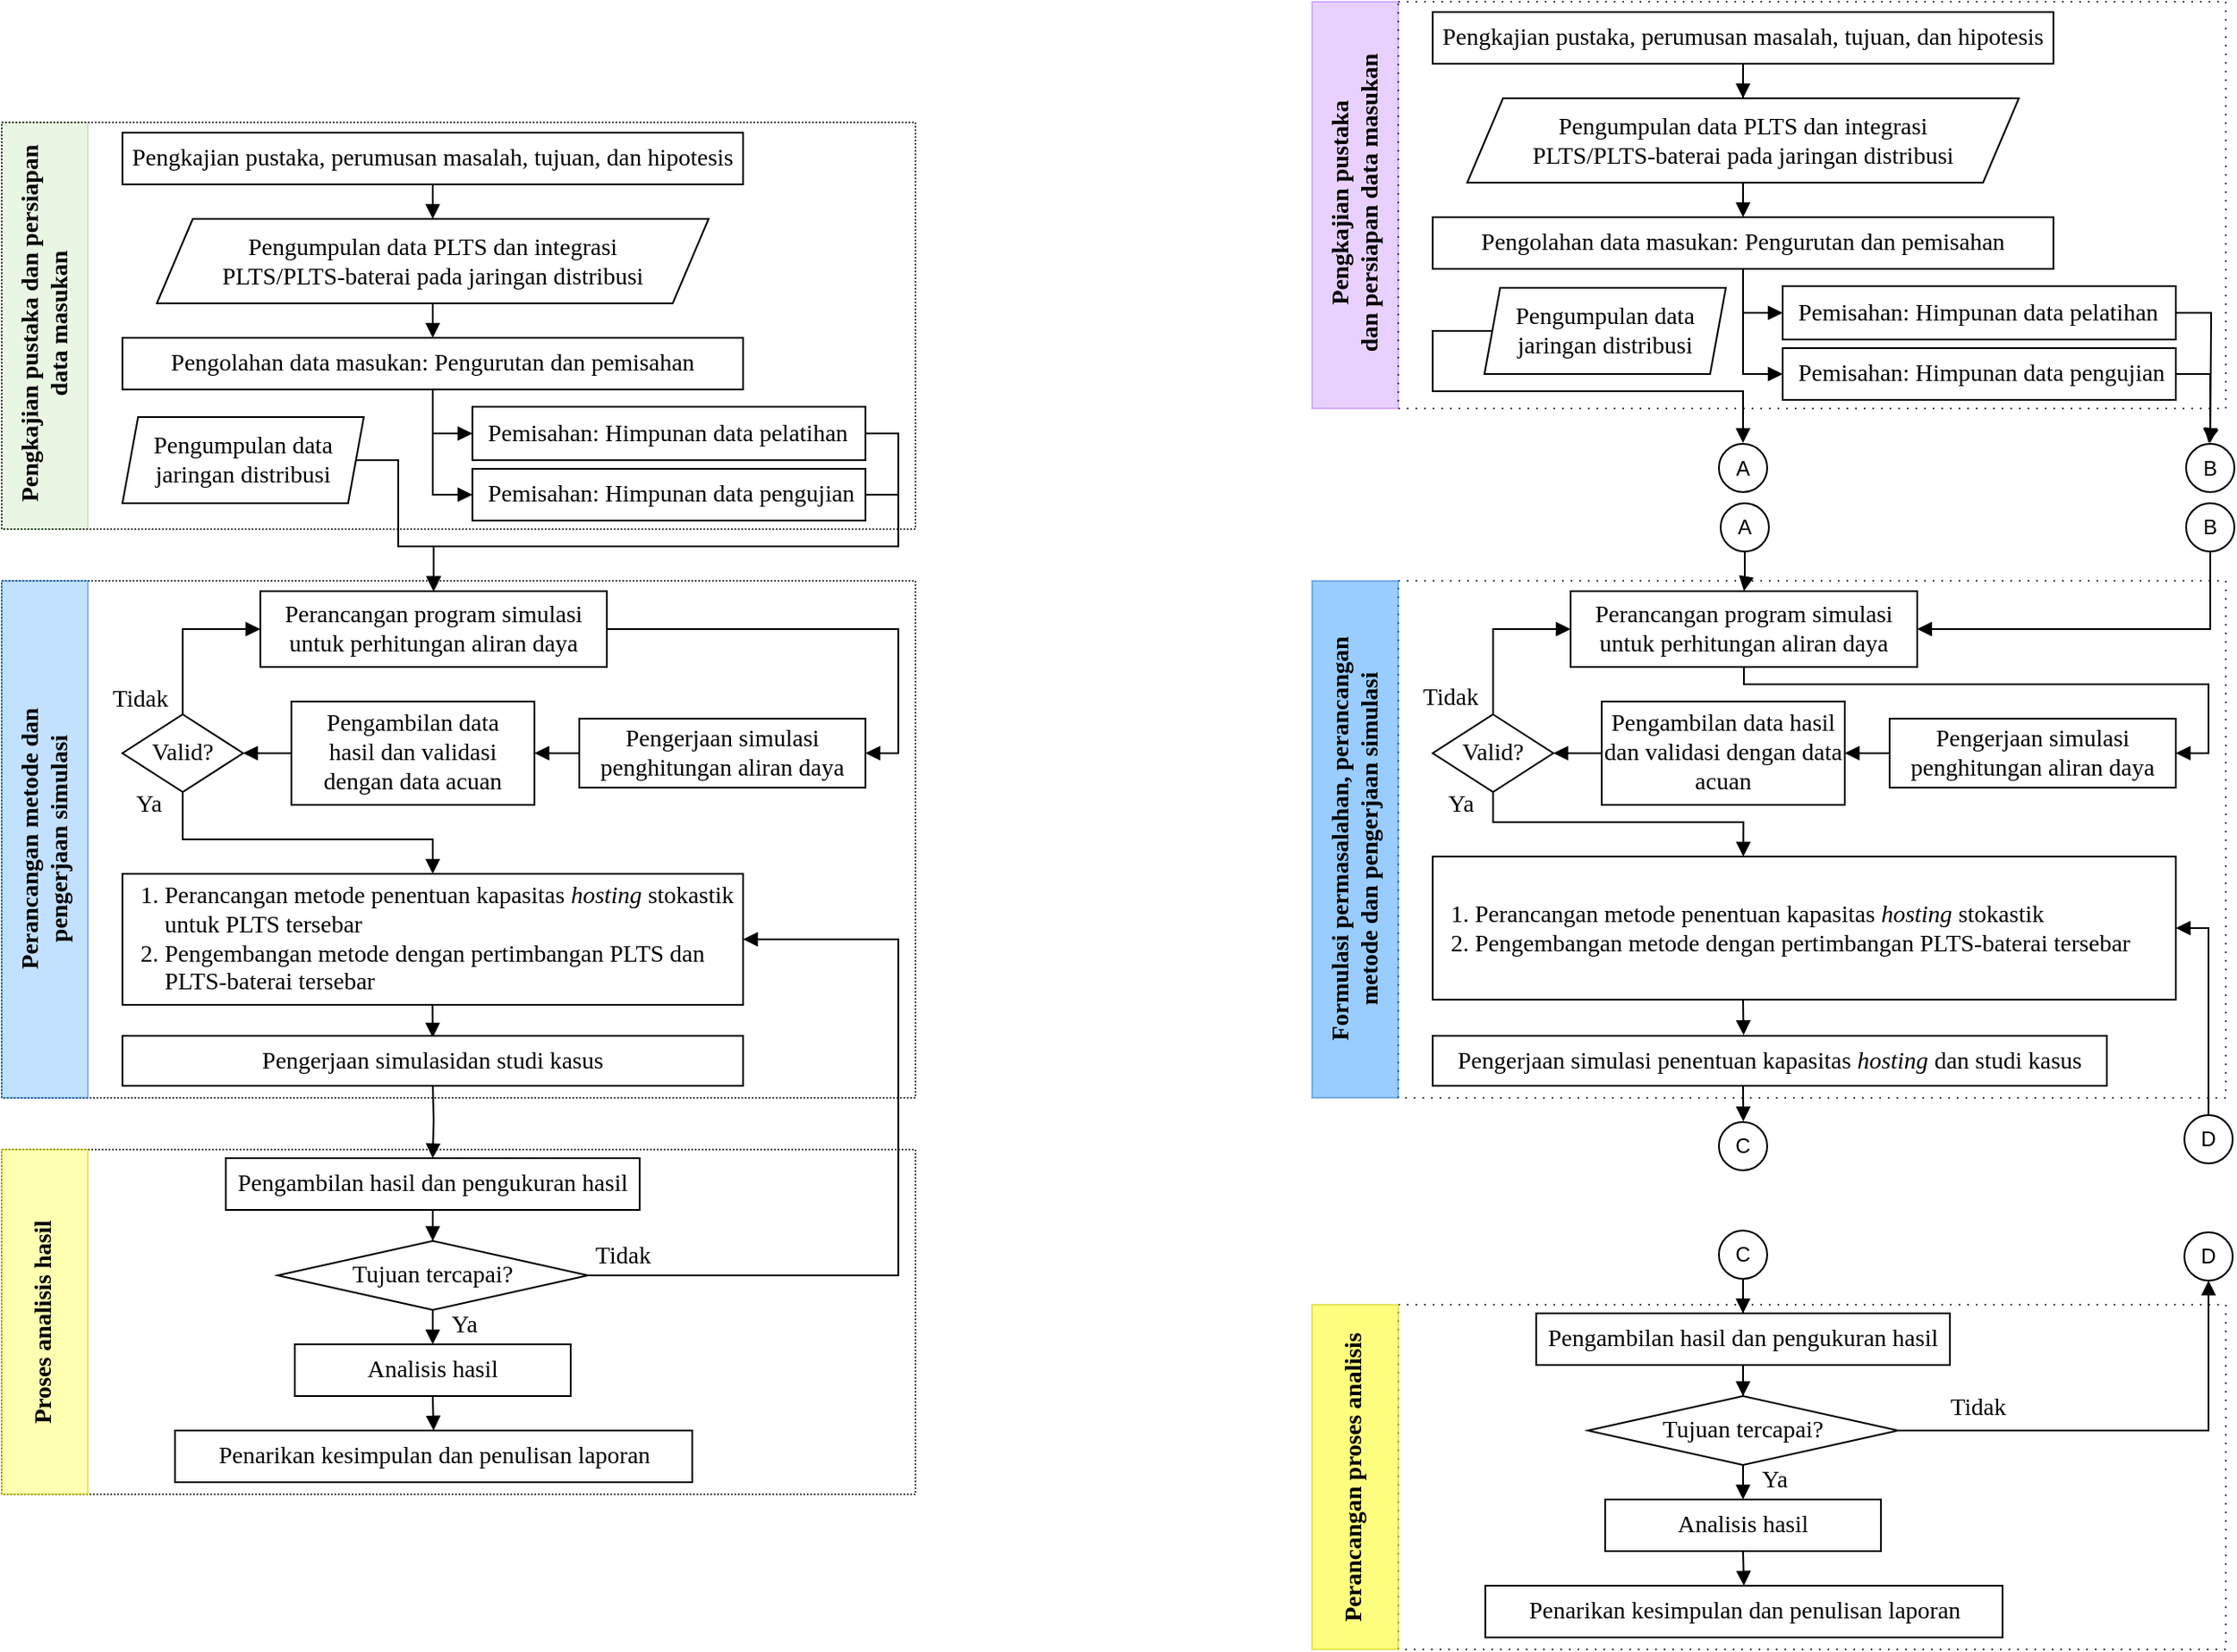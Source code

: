 <mxfile version="14.6.13" type="device"><diagram id="JOJJXBvwJBrHt9C9s5f6" name="Page-1"><mxGraphModel dx="1351" dy="914" grid="1" gridSize="10" guides="1" tooltips="1" connect="1" arrows="1" fold="1" page="1" pageScale="1" pageWidth="827" pageHeight="1169" math="0" shadow="0"><root><mxCell id="0"/><mxCell id="1" parent="0"/><mxCell id="RSlgwgDLRxcWb8TweNPF-6" value="" style="rounded=0;whiteSpace=wrap;html=1;fontFamily=Times New Roman;fontSize=14;align=left;strokeColor=#000000;fillColor=none;strokeWidth=1;glass=0;comic=0;dashed=1;dashPattern=1 1;opacity=70;" parent="1" vertex="1"><mxGeometry x="150" y="350" width="530" height="300" as="geometry"/></mxCell><mxCell id="U5oY1SONPrFrp0tc-eFU-93" value="" style="rounded=0;whiteSpace=wrap;html=1;fontFamily=Times New Roman;fontSize=14;align=left;strokeColor=#82b366;strokeWidth=1;glass=0;comic=0;opacity=30;fillColor=#B9E0A5;" parent="1" vertex="1"><mxGeometry x="150" y="84" width="50" height="236" as="geometry"/></mxCell><mxCell id="U5oY1SONPrFrp0tc-eFU-96" value="" style="rounded=0;whiteSpace=wrap;html=1;fontFamily=Times New Roman;fontSize=14;align=left;strokeColor=#000000;fillColor=none;strokeWidth=1;glass=0;comic=0;dashed=1;dashPattern=1 1;opacity=70;" parent="1" vertex="1"><mxGeometry x="150" y="680" width="530" height="200" as="geometry"/></mxCell><mxCell id="5qbjkTM-ECTdAKHdsCht-11" value="" style="rounded=0;whiteSpace=wrap;html=1;fontFamily=Times New Roman;fontSize=14;align=left;strokeColor=#000000;fillColor=none;strokeWidth=1;glass=0;comic=0;dashed=1;dashPattern=1 1;opacity=70;" parent="1" vertex="1"><mxGeometry x="150" y="84" width="530" height="236" as="geometry"/></mxCell><mxCell id="5qbjkTM-ECTdAKHdsCht-9" value="" style="rounded=0;whiteSpace=wrap;html=1;fontFamily=Times New Roman;fontSize=14;align=left;strokeColor=#CCCC00;strokeWidth=1;glass=0;comic=0;opacity=50;fillColor=#FFFF66;" parent="1" vertex="1"><mxGeometry x="150" y="680" width="50" height="200" as="geometry"/></mxCell><mxCell id="U5oY1SONPrFrp0tc-eFU-94" value="" style="rounded=0;whiteSpace=wrap;html=1;fontFamily=Times New Roman;fontSize=14;align=left;strokeColor=#0066CC;strokeWidth=1;glass=0;comic=0;opacity=40;fillColor=#66B2FF;" parent="1" vertex="1"><mxGeometry x="150" y="350" width="50" height="300" as="geometry"/></mxCell><mxCell id="U5oY1SONPrFrp0tc-eFU-1" value="Pengumpulan data PLTS dan integrasi&lt;br&gt;PLTS/PLTS-baterai pada jaringan distribusi" style="shape=parallelogram;perimeter=parallelogramPerimeter;whiteSpace=wrap;html=1;size=0.065;fontFamily=Times New Roman;fontSize=14;" parent="1" vertex="1"><mxGeometry x="240" y="140" width="320" height="49" as="geometry"/></mxCell><mxCell id="5qbjkTM-ECTdAKHdsCht-3" style="edgeStyle=orthogonalEdgeStyle;rounded=0;orthogonalLoop=1;jettySize=auto;html=1;entryX=0;entryY=0.5;entryDx=0;entryDy=0;endArrow=block;endFill=1;" parent="1" source="U5oY1SONPrFrp0tc-eFU-2" target="U5oY1SONPrFrp0tc-eFU-7" edge="1"><mxGeometry relative="1" as="geometry"/></mxCell><mxCell id="5qbjkTM-ECTdAKHdsCht-4" style="edgeStyle=orthogonalEdgeStyle;rounded=0;orthogonalLoop=1;jettySize=auto;html=1;entryX=0;entryY=0.5;entryDx=0;entryDy=0;endArrow=block;endFill=1;" parent="1" source="U5oY1SONPrFrp0tc-eFU-2" target="U5oY1SONPrFrp0tc-eFU-10" edge="1"><mxGeometry relative="1" as="geometry"/></mxCell><mxCell id="U5oY1SONPrFrp0tc-eFU-2" value="Pengolahan data masukan: Pengurutan dan pemisahan" style="rounded=0;whiteSpace=wrap;html=1;fontFamily=Times New Roman;fontSize=14;" parent="1" vertex="1"><mxGeometry x="220" y="209" width="360" height="30" as="geometry"/></mxCell><mxCell id="5qbjkTM-ECTdAKHdsCht-5" style="edgeStyle=orthogonalEdgeStyle;rounded=0;orthogonalLoop=1;jettySize=auto;html=1;entryX=0.5;entryY=0;entryDx=0;entryDy=0;endArrow=block;endFill=1;exitX=1;exitY=0.5;exitDx=0;exitDy=0;" parent="1" source="U5oY1SONPrFrp0tc-eFU-7" target="U5oY1SONPrFrp0tc-eFU-17" edge="1"><mxGeometry relative="1" as="geometry"><Array as="points"><mxPoint x="670" y="265"/><mxPoint x="670" y="330"/><mxPoint x="401" y="330"/></Array></mxGeometry></mxCell><mxCell id="U5oY1SONPrFrp0tc-eFU-7" value="&amp;nbsp; Pemisahan: Himpunan data pelatihan" style="rounded=0;whiteSpace=wrap;html=1;fontFamily=Times New Roman;fontSize=14;align=left;" parent="1" vertex="1"><mxGeometry x="423" y="249" width="228" height="31" as="geometry"/></mxCell><mxCell id="5qbjkTM-ECTdAKHdsCht-6" style="edgeStyle=orthogonalEdgeStyle;rounded=0;orthogonalLoop=1;jettySize=auto;html=1;entryX=0.5;entryY=0;entryDx=0;entryDy=0;endArrow=block;endFill=1;exitX=1;exitY=0.5;exitDx=0;exitDy=0;" parent="1" source="U5oY1SONPrFrp0tc-eFU-10" target="U5oY1SONPrFrp0tc-eFU-17" edge="1"><mxGeometry relative="1" as="geometry"><Array as="points"><mxPoint x="670" y="300"/><mxPoint x="670" y="330"/><mxPoint x="401" y="330"/></Array></mxGeometry></mxCell><mxCell id="U5oY1SONPrFrp0tc-eFU-10" value="&amp;nbsp; Pemisahan: Himpunan data pengujian" style="rounded=0;whiteSpace=wrap;html=1;fontFamily=Times New Roman;fontSize=14;align=left;" parent="1" vertex="1"><mxGeometry x="423" y="285" width="228" height="30" as="geometry"/></mxCell><mxCell id="U5oY1SONPrFrp0tc-eFU-17" value="Perancangan program simulasi untuk perhitungan aliran daya" style="rounded=0;whiteSpace=wrap;html=1;fontFamily=Times New Roman;fontSize=14;" parent="1" vertex="1"><mxGeometry x="300" y="356" width="201" height="44" as="geometry"/></mxCell><mxCell id="RSlgwgDLRxcWb8TweNPF-4" style="edgeStyle=orthogonalEdgeStyle;rounded=0;orthogonalLoop=1;jettySize=auto;html=1;entryX=1;entryY=0.5;entryDx=0;entryDy=0;endArrow=block;endFill=1;" parent="1" source="U5oY1SONPrFrp0tc-eFU-38" target="U5oY1SONPrFrp0tc-eFU-40" edge="1"><mxGeometry relative="1" as="geometry"/></mxCell><mxCell id="U5oY1SONPrFrp0tc-eFU-38" value="Pengerjaan simulasi penghitungan aliran daya" style="rounded=0;whiteSpace=wrap;html=1;fontFamily=Times New Roman;fontSize=14;" parent="1" vertex="1"><mxGeometry x="485" y="430" width="166" height="40" as="geometry"/></mxCell><mxCell id="U5oY1SONPrFrp0tc-eFU-57" style="edgeStyle=orthogonalEdgeStyle;rounded=0;orthogonalLoop=1;jettySize=auto;html=1;endArrow=block;endFill=1;fontFamily=Times New Roman;fontSize=14;" parent="1" source="U5oY1SONPrFrp0tc-eFU-54" target="U5oY1SONPrFrp0tc-eFU-56" edge="1"><mxGeometry relative="1" as="geometry"/></mxCell><mxCell id="U5oY1SONPrFrp0tc-eFU-54" value="Pengambilan hasil dan pengukuran hasil" style="rounded=0;whiteSpace=wrap;html=1;fontFamily=Times New Roman;fontSize=14;" parent="1" vertex="1"><mxGeometry x="280" y="685" width="240" height="30" as="geometry"/></mxCell><mxCell id="U5oY1SONPrFrp0tc-eFU-80" style="edgeStyle=orthogonalEdgeStyle;rounded=0;orthogonalLoop=1;jettySize=auto;html=1;endArrow=block;endFill=1;fontFamily=Times New Roman;fontSize=14;entryX=1;entryY=0.5;entryDx=0;entryDy=0;exitX=1;exitY=0.5;exitDx=0;exitDy=0;" parent="1" source="U5oY1SONPrFrp0tc-eFU-56" target="U5oY1SONPrFrp0tc-eFU-84" edge="1"><mxGeometry relative="1" as="geometry"><mxPoint x="599.833" y="588.833" as="targetPoint"/><Array as="points"><mxPoint x="670" y="753"/><mxPoint x="670" y="558"/></Array><mxPoint x="509.833" y="773.833" as="sourcePoint"/></mxGeometry></mxCell><mxCell id="U5oY1SONPrFrp0tc-eFU-56" value="Tujuan tercapai?" style="rhombus;whiteSpace=wrap;html=1;fontFamily=Times New Roman;fontSize=14;" parent="1" vertex="1"><mxGeometry x="310" y="733" width="180" height="40" as="geometry"/></mxCell><mxCell id="U5oY1SONPrFrp0tc-eFU-61" value="Analisis hasil" style="rounded=0;whiteSpace=wrap;html=1;fontFamily=Times New Roman;fontSize=14;" parent="1" vertex="1"><mxGeometry x="320" y="793" width="160" height="30" as="geometry"/></mxCell><mxCell id="U5oY1SONPrFrp0tc-eFU-67" style="edgeStyle=orthogonalEdgeStyle;rounded=0;orthogonalLoop=1;jettySize=auto;html=1;entryX=0.5;entryY=0;entryDx=0;entryDy=0;endArrow=block;endFill=1;fontFamily=Times New Roman;fontSize=14;exitX=1;exitY=0.5;exitDx=0;exitDy=0;" parent="1" source="U5oY1SONPrFrp0tc-eFU-66" target="U5oY1SONPrFrp0tc-eFU-17" edge="1"><mxGeometry relative="1" as="geometry"><Array as="points"><mxPoint x="380" y="280"/><mxPoint x="380" y="330"/><mxPoint x="401" y="330"/></Array></mxGeometry></mxCell><mxCell id="U5oY1SONPrFrp0tc-eFU-66" value="Pengumpulan data&lt;br&gt;jaringan distribusi" style="shape=parallelogram;perimeter=parallelogramPerimeter;whiteSpace=wrap;html=1;size=0.065;fontFamily=Times New Roman;fontSize=14;" parent="1" vertex="1"><mxGeometry x="220" y="255" width="140" height="50" as="geometry"/></mxCell><mxCell id="U5oY1SONPrFrp0tc-eFU-73" value="Proses analisis hasil" style="text;html=1;align=center;verticalAlign=middle;resizable=0;points=[];;autosize=1;fontSize=14;fontFamily=Times New Roman;direction=west;rotation=270;fontStyle=1" parent="1" vertex="1"><mxGeometry x="109.5" y="771" width="130" height="20" as="geometry"/></mxCell><mxCell id="U5oY1SONPrFrp0tc-eFU-74" value="Perancangan metode dan&lt;br&gt;pengerjaan simulasi" style="text;html=1;align=center;verticalAlign=middle;resizable=0;points=[];;autosize=1;fontSize=14;fontFamily=Times New Roman;direction=west;rotation=270;fontStyle=1" parent="1" vertex="1"><mxGeometry x="90" y="480" width="170" height="40" as="geometry"/></mxCell><mxCell id="U5oY1SONPrFrp0tc-eFU-75" value="Pengkajian pustaka dan persiapan&lt;br&gt;data masukan" style="text;html=1;align=center;verticalAlign=middle;resizable=0;points=[];;autosize=1;fontSize=14;fontFamily=Times New Roman;direction=west;rotation=270;fontStyle=1" parent="1" vertex="1"><mxGeometry x="64.5" y="181.5" width="220" height="40" as="geometry"/></mxCell><mxCell id="U5oY1SONPrFrp0tc-eFU-76" value="Penarikan kesimpulan dan penulisan laporan" style="rounded=0;whiteSpace=wrap;html=1;fontFamily=Times New Roman;fontSize=14;" parent="1" vertex="1"><mxGeometry x="250.5" y="843" width="300" height="30" as="geometry"/></mxCell><mxCell id="U5oY1SONPrFrp0tc-eFU-79" style="edgeStyle=orthogonalEdgeStyle;rounded=0;orthogonalLoop=1;jettySize=auto;html=1;entryX=0.5;entryY=0;entryDx=0;entryDy=0;endArrow=block;endFill=1;fontFamily=Times New Roman;fontSize=14;" parent="1" source="U5oY1SONPrFrp0tc-eFU-78" target="U5oY1SONPrFrp0tc-eFU-1" edge="1"><mxGeometry relative="1" as="geometry"/></mxCell><mxCell id="U5oY1SONPrFrp0tc-eFU-78" value="Pengkajian pustaka, perumusan masalah, tujuan, dan hipotesis" style="rounded=0;whiteSpace=wrap;html=1;fontFamily=Times New Roman;fontSize=14;" parent="1" vertex="1"><mxGeometry x="220" y="90" width="360" height="30" as="geometry"/></mxCell><mxCell id="U5oY1SONPrFrp0tc-eFU-91" value="Tidak" style="text;html=1;align=center;verticalAlign=middle;resizable=0;points=[];;autosize=1;fontSize=14;fontFamily=Times New Roman;" parent="1" vertex="1"><mxGeometry x="485" y="731.5" width="50" height="20" as="geometry"/></mxCell><mxCell id="U5oY1SONPrFrp0tc-eFU-92" value="Ya" style="text;html=1;align=center;verticalAlign=middle;resizable=0;points=[];;autosize=1;fontSize=14;fontFamily=Times New Roman;" parent="1" vertex="1"><mxGeometry x="402.5" y="772" width="30" height="20" as="geometry"/></mxCell><mxCell id="5qbjkTM-ECTdAKHdsCht-7" style="edgeStyle=orthogonalEdgeStyle;rounded=0;orthogonalLoop=1;jettySize=auto;html=1;entryX=0.5;entryY=0;entryDx=0;entryDy=0;endArrow=block;endFill=1;fontFamily=Times New Roman;fontSize=14;exitX=0.5;exitY=1;exitDx=0;exitDy=0;" parent="1" source="U5oY1SONPrFrp0tc-eFU-1" target="U5oY1SONPrFrp0tc-eFU-2" edge="1"><mxGeometry relative="1" as="geometry"><mxPoint x="409.833" y="129" as="sourcePoint"/><mxPoint x="409.833" y="149.667" as="targetPoint"/></mxGeometry></mxCell><mxCell id="5qbjkTM-ECTdAKHdsCht-8" style="edgeStyle=orthogonalEdgeStyle;rounded=0;orthogonalLoop=1;jettySize=auto;html=1;endArrow=block;endFill=1;fontFamily=Times New Roman;fontSize=14;exitX=1;exitY=0.5;exitDx=0;exitDy=0;entryX=1;entryY=0.5;entryDx=0;entryDy=0;" parent="1" source="U5oY1SONPrFrp0tc-eFU-17" target="U5oY1SONPrFrp0tc-eFU-38" edge="1"><mxGeometry relative="1" as="geometry"><mxPoint x="409.4" y="535.965" as="sourcePoint"/><mxPoint x="400" y="420" as="targetPoint"/><Array as="points"><mxPoint x="670" y="378"/><mxPoint x="670" y="450"/></Array></mxGeometry></mxCell><mxCell id="MbbdVuY-Ka171IzyDY5e-2" style="edgeStyle=orthogonalEdgeStyle;rounded=0;orthogonalLoop=1;jettySize=auto;html=1;endArrow=block;endFill=1;fontFamily=Times New Roman;fontSize=14;entryX=0.5;entryY=0;entryDx=0;entryDy=0;exitX=0.5;exitY=1;exitDx=0;exitDy=0;" parent="1" source="U5oY1SONPrFrp0tc-eFU-61" target="U5oY1SONPrFrp0tc-eFU-76" edge="1"><mxGeometry relative="1" as="geometry"><mxPoint x="399" y="833" as="sourcePoint"/><mxPoint x="413.6" y="855.2" as="targetPoint"/></mxGeometry></mxCell><mxCell id="MbbdVuY-Ka171IzyDY5e-4" style="edgeStyle=orthogonalEdgeStyle;rounded=0;orthogonalLoop=1;jettySize=auto;html=1;endArrow=block;endFill=1;fontFamily=Times New Roman;fontSize=14;entryX=0.5;entryY=0;entryDx=0;entryDy=0;exitX=0.5;exitY=1;exitDx=0;exitDy=0;" parent="1" source="U5oY1SONPrFrp0tc-eFU-56" target="U5oY1SONPrFrp0tc-eFU-61" edge="1"><mxGeometry relative="1" as="geometry"><mxPoint x="409" y="843" as="sourcePoint"/><mxPoint x="409.4" y="868" as="targetPoint"/></mxGeometry></mxCell><mxCell id="MbbdVuY-Ka171IzyDY5e-6" style="edgeStyle=orthogonalEdgeStyle;rounded=0;orthogonalLoop=1;jettySize=auto;html=1;endArrow=block;endFill=1;fontFamily=Times New Roman;fontSize=14;exitX=0.5;exitY=1;exitDx=0;exitDy=0;" parent="1" edge="1"><mxGeometry relative="1" as="geometry"><mxPoint x="399.759" y="585.724" as="sourcePoint"/><mxPoint x="400" y="615" as="targetPoint"/></mxGeometry></mxCell><mxCell id="RSlgwgDLRxcWb8TweNPF-7" style="edgeStyle=orthogonalEdgeStyle;rounded=0;orthogonalLoop=1;jettySize=auto;html=1;entryX=0.5;entryY=0;entryDx=0;entryDy=0;endArrow=block;endFill=1;" parent="1" source="U5oY1SONPrFrp0tc-eFU-42" target="U5oY1SONPrFrp0tc-eFU-84" edge="1"><mxGeometry relative="1" as="geometry"><Array as="points"><mxPoint x="255" y="500"/><mxPoint x="400" y="500"/></Array></mxGeometry></mxCell><mxCell id="RSlgwgDLRxcWb8TweNPF-9" style="edgeStyle=orthogonalEdgeStyle;rounded=0;orthogonalLoop=1;jettySize=auto;html=1;entryX=0;entryY=0.5;entryDx=0;entryDy=0;endArrow=block;endFill=1;exitX=0.5;exitY=0;exitDx=0;exitDy=0;" parent="1" source="U5oY1SONPrFrp0tc-eFU-42" target="U5oY1SONPrFrp0tc-eFU-17" edge="1"><mxGeometry relative="1" as="geometry"/></mxCell><mxCell id="U5oY1SONPrFrp0tc-eFU-42" value="Valid?" style="rhombus;whiteSpace=wrap;html=1;fontFamily=Times New Roman;fontSize=14;" parent="1" vertex="1"><mxGeometry x="220" y="427.5" width="70" height="45" as="geometry"/></mxCell><mxCell id="MbbdVuY-Ka171IzyDY5e-7" style="edgeStyle=orthogonalEdgeStyle;rounded=0;orthogonalLoop=1;jettySize=auto;html=1;endArrow=block;endFill=1;fontFamily=Times New Roman;fontSize=14;entryX=0.5;entryY=0;entryDx=0;entryDy=0;" parent="1" target="U5oY1SONPrFrp0tc-eFU-54" edge="1"><mxGeometry relative="1" as="geometry"><mxPoint x="400" y="640" as="sourcePoint"/><mxPoint x="399.556" y="664.889" as="targetPoint"/></mxGeometry></mxCell><mxCell id="RSlgwgDLRxcWb8TweNPF-5" style="edgeStyle=orthogonalEdgeStyle;rounded=0;orthogonalLoop=1;jettySize=auto;html=1;entryX=1;entryY=0.5;entryDx=0;entryDy=0;endArrow=block;endFill=1;" parent="1" source="U5oY1SONPrFrp0tc-eFU-40" target="U5oY1SONPrFrp0tc-eFU-42" edge="1"><mxGeometry relative="1" as="geometry"/></mxCell><mxCell id="U5oY1SONPrFrp0tc-eFU-40" value="Pengambilan data&lt;br&gt;hasil dan validasi dengan data acuan" style="rounded=0;whiteSpace=wrap;html=1;fontFamily=Times New Roman;fontSize=14;" parent="1" vertex="1"><mxGeometry x="318" y="420" width="141" height="60" as="geometry"/></mxCell><mxCell id="8ej8D6ucsfhSE437zEQP-1" value="Tidak" style="text;html=1;align=center;verticalAlign=middle;resizable=0;points=[];;autosize=1;fontSize=14;fontFamily=Times New Roman;" parent="1" vertex="1"><mxGeometry x="205" y="408.5" width="50" height="20" as="geometry"/></mxCell><mxCell id="8ej8D6ucsfhSE437zEQP-2" value="Ya" style="text;html=1;align=center;verticalAlign=middle;resizable=0;points=[];;autosize=1;fontSize=14;fontFamily=Times New Roman;" parent="1" vertex="1"><mxGeometry x="220" y="470" width="30" height="20" as="geometry"/></mxCell><mxCell id="VgjRWZpR23dgMD5Xn0Rt-1" value="" style="rounded=0;whiteSpace=wrap;html=1;fontFamily=Times New Roman;fontSize=14;align=left;strokeColor=#000000;fillColor=none;strokeWidth=1;glass=0;comic=0;dashed=1;dashPattern=1 4;opacity=70;" parent="1" vertex="1"><mxGeometry x="960" y="350" width="480" height="300" as="geometry"/></mxCell><mxCell id="VgjRWZpR23dgMD5Xn0Rt-2" value="" style="rounded=0;whiteSpace=wrap;html=1;fontFamily=Times New Roman;fontSize=14;align=left;strokeColor=#9933FF;fillColor=#B266FF;strokeWidth=1;glass=0;comic=0;opacity=30;" parent="1" vertex="1"><mxGeometry x="910" y="14" width="50" height="236" as="geometry"/></mxCell><mxCell id="VgjRWZpR23dgMD5Xn0Rt-3" value="" style="rounded=0;whiteSpace=wrap;html=1;fontFamily=Times New Roman;fontSize=14;align=left;strokeColor=#000000;fillColor=none;strokeWidth=1;glass=0;comic=0;dashed=1;dashPattern=1 4;opacity=70;" parent="1" vertex="1"><mxGeometry x="960" y="770" width="480" height="200" as="geometry"/></mxCell><mxCell id="VgjRWZpR23dgMD5Xn0Rt-4" value="" style="rounded=0;whiteSpace=wrap;html=1;fontFamily=Times New Roman;fontSize=14;align=left;strokeColor=#000000;fillColor=none;strokeWidth=1;glass=0;comic=0;dashed=1;dashPattern=1 4;opacity=70;" parent="1" vertex="1"><mxGeometry x="960" y="14" width="480" height="236" as="geometry"/></mxCell><mxCell id="VgjRWZpR23dgMD5Xn0Rt-5" value="" style="rounded=0;whiteSpace=wrap;html=1;fontFamily=Times New Roman;fontSize=14;align=left;strokeColor=#CCCC00;fillColor=#FFFF00;strokeWidth=1;glass=0;comic=0;opacity=50;" parent="1" vertex="1"><mxGeometry x="910" y="770" width="50" height="200" as="geometry"/></mxCell><mxCell id="VgjRWZpR23dgMD5Xn0Rt-6" value="" style="rounded=0;whiteSpace=wrap;html=1;fontFamily=Times New Roman;fontSize=14;align=left;strokeColor=#0066CC;fillColor=#007FFF;strokeWidth=1;glass=0;comic=0;opacity=40;" parent="1" vertex="1"><mxGeometry x="910" y="350" width="50" height="300" as="geometry"/></mxCell><mxCell id="VgjRWZpR23dgMD5Xn0Rt-7" value="Pengumpulan data PLTS dan integrasi&lt;br&gt;PLTS/PLTS-baterai pada jaringan distribusi" style="shape=parallelogram;perimeter=parallelogramPerimeter;whiteSpace=wrap;html=1;size=0.065;fontFamily=Times New Roman;fontSize=14;" parent="1" vertex="1"><mxGeometry x="1000" y="70" width="320" height="49" as="geometry"/></mxCell><mxCell id="VgjRWZpR23dgMD5Xn0Rt-8" style="edgeStyle=orthogonalEdgeStyle;rounded=0;orthogonalLoop=1;jettySize=auto;html=1;entryX=0;entryY=0.5;entryDx=0;entryDy=0;endArrow=block;endFill=1;" parent="1" source="VgjRWZpR23dgMD5Xn0Rt-10" target="VgjRWZpR23dgMD5Xn0Rt-12" edge="1"><mxGeometry relative="1" as="geometry"/></mxCell><mxCell id="VgjRWZpR23dgMD5Xn0Rt-9" style="edgeStyle=orthogonalEdgeStyle;rounded=0;orthogonalLoop=1;jettySize=auto;html=1;entryX=0;entryY=0.5;entryDx=0;entryDy=0;endArrow=block;endFill=1;" parent="1" source="VgjRWZpR23dgMD5Xn0Rt-10" target="VgjRWZpR23dgMD5Xn0Rt-14" edge="1"><mxGeometry relative="1" as="geometry"/></mxCell><mxCell id="VgjRWZpR23dgMD5Xn0Rt-10" value="Pengolahan data masukan: Pengurutan dan pemisahan" style="rounded=0;whiteSpace=wrap;html=1;fontFamily=Times New Roman;fontSize=14;" parent="1" vertex="1"><mxGeometry x="980" y="139" width="360" height="30" as="geometry"/></mxCell><mxCell id="VgjRWZpR23dgMD5Xn0Rt-49" style="edgeStyle=orthogonalEdgeStyle;rounded=0;orthogonalLoop=1;jettySize=auto;html=1;endArrow=block;endFill=1;" parent="1" source="VgjRWZpR23dgMD5Xn0Rt-12" edge="1"><mxGeometry relative="1" as="geometry"><mxPoint x="1431" y="270" as="targetPoint"/></mxGeometry></mxCell><mxCell id="VgjRWZpR23dgMD5Xn0Rt-12" value="&amp;nbsp; Pemisahan: Himpunan data pelatihan" style="rounded=0;whiteSpace=wrap;html=1;fontFamily=Times New Roman;fontSize=14;align=left;" parent="1" vertex="1"><mxGeometry x="1183" y="179" width="228" height="31" as="geometry"/></mxCell><mxCell id="VgjRWZpR23dgMD5Xn0Rt-50" style="edgeStyle=orthogonalEdgeStyle;rounded=0;orthogonalLoop=1;jettySize=auto;html=1;endArrow=block;endFill=1;" parent="1" source="VgjRWZpR23dgMD5Xn0Rt-14" edge="1"><mxGeometry relative="1" as="geometry"><mxPoint x="1430" y="270" as="targetPoint"/></mxGeometry></mxCell><mxCell id="VgjRWZpR23dgMD5Xn0Rt-14" value="&amp;nbsp; Pemisahan: Himpunan data pengujian" style="rounded=0;whiteSpace=wrap;html=1;fontFamily=Times New Roman;fontSize=14;align=left;" parent="1" vertex="1"><mxGeometry x="1183" y="215" width="228" height="30" as="geometry"/></mxCell><mxCell id="VgjRWZpR23dgMD5Xn0Rt-15" value="Perancangan program simulasi untuk perhitungan aliran daya" style="rounded=0;whiteSpace=wrap;html=1;fontFamily=Times New Roman;fontSize=14;" parent="1" vertex="1"><mxGeometry x="1060" y="356" width="201" height="44" as="geometry"/></mxCell><mxCell id="VgjRWZpR23dgMD5Xn0Rt-16" value="Pengerjaan simulasi penentuan kapasitas &lt;i&gt;hosting &lt;/i&gt;dan studi kasus" style="rounded=0;whiteSpace=wrap;html=1;fontFamily=Times New Roman;fontSize=14;" parent="1" vertex="1"><mxGeometry x="980" y="614" width="391" height="29" as="geometry"/></mxCell><mxCell id="VgjRWZpR23dgMD5Xn0Rt-17" style="edgeStyle=orthogonalEdgeStyle;rounded=0;orthogonalLoop=1;jettySize=auto;html=1;entryX=1;entryY=0.5;entryDx=0;entryDy=0;endArrow=block;endFill=1;" parent="1" source="VgjRWZpR23dgMD5Xn0Rt-18" target="VgjRWZpR23dgMD5Xn0Rt-45" edge="1"><mxGeometry relative="1" as="geometry"/></mxCell><mxCell id="VgjRWZpR23dgMD5Xn0Rt-18" value="Pengerjaan simulasi penghitungan aliran daya" style="rounded=0;whiteSpace=wrap;html=1;fontFamily=Times New Roman;fontSize=14;" parent="1" vertex="1"><mxGeometry x="1245" y="430" width="166" height="40" as="geometry"/></mxCell><mxCell id="VgjRWZpR23dgMD5Xn0Rt-19" style="edgeStyle=orthogonalEdgeStyle;rounded=0;orthogonalLoop=1;jettySize=auto;html=1;endArrow=block;endFill=1;fontFamily=Times New Roman;fontSize=14;" parent="1" source="VgjRWZpR23dgMD5Xn0Rt-20" target="VgjRWZpR23dgMD5Xn0Rt-22" edge="1"><mxGeometry relative="1" as="geometry"/></mxCell><mxCell id="VgjRWZpR23dgMD5Xn0Rt-20" value="Pengambilan hasil dan pengukuran hasil" style="rounded=0;whiteSpace=wrap;html=1;fontFamily=Times New Roman;fontSize=14;" parent="1" vertex="1"><mxGeometry x="1040" y="775" width="240" height="30" as="geometry"/></mxCell><mxCell id="VgjRWZpR23dgMD5Xn0Rt-21" style="edgeStyle=orthogonalEdgeStyle;rounded=0;orthogonalLoop=1;jettySize=auto;html=1;endArrow=block;endFill=1;fontFamily=Times New Roman;fontSize=14;entryX=1;entryY=0.5;entryDx=0;entryDy=0;" parent="1" target="VgjRWZpR23dgMD5Xn0Rt-32" edge="1"><mxGeometry relative="1" as="geometry"><mxPoint x="1359.833" y="588.833" as="targetPoint"/><Array as="points"><mxPoint x="1430" y="551"/></Array><mxPoint x="1430" y="660" as="sourcePoint"/></mxGeometry></mxCell><mxCell id="VgjRWZpR23dgMD5Xn0Rt-62" style="edgeStyle=orthogonalEdgeStyle;rounded=0;orthogonalLoop=1;jettySize=auto;html=1;entryX=0.5;entryY=1;entryDx=0;entryDy=0;endArrow=block;endFill=1;" parent="1" source="VgjRWZpR23dgMD5Xn0Rt-22" target="VgjRWZpR23dgMD5Xn0Rt-60" edge="1"><mxGeometry relative="1" as="geometry"/></mxCell><mxCell id="VgjRWZpR23dgMD5Xn0Rt-22" value="Tujuan tercapai?" style="rhombus;whiteSpace=wrap;html=1;fontFamily=Times New Roman;fontSize=14;" parent="1" vertex="1"><mxGeometry x="1070" y="823" width="180" height="40" as="geometry"/></mxCell><mxCell id="VgjRWZpR23dgMD5Xn0Rt-23" value="Analisis hasil" style="rounded=0;whiteSpace=wrap;html=1;fontFamily=Times New Roman;fontSize=14;" parent="1" vertex="1"><mxGeometry x="1080" y="883" width="160" height="30" as="geometry"/></mxCell><mxCell id="VgjRWZpR23dgMD5Xn0Rt-24" style="edgeStyle=orthogonalEdgeStyle;rounded=0;orthogonalLoop=1;jettySize=auto;html=1;endArrow=block;endFill=1;fontFamily=Times New Roman;fontSize=14;exitX=0;exitY=0.5;exitDx=0;exitDy=0;" parent="1" source="VgjRWZpR23dgMD5Xn0Rt-25" edge="1"><mxGeometry relative="1" as="geometry"><Array as="points"><mxPoint x="980" y="205"/><mxPoint x="980" y="240"/><mxPoint x="1160" y="240"/></Array><mxPoint x="1160" y="270" as="targetPoint"/></mxGeometry></mxCell><mxCell id="VgjRWZpR23dgMD5Xn0Rt-25" value="Pengumpulan data&lt;br&gt;jaringan distribusi" style="shape=parallelogram;perimeter=parallelogramPerimeter;whiteSpace=wrap;html=1;size=0.065;fontFamily=Times New Roman;fontSize=14;" parent="1" vertex="1"><mxGeometry x="1010" y="180" width="140" height="50" as="geometry"/></mxCell><mxCell id="VgjRWZpR23dgMD5Xn0Rt-26" value="Perancangan proses analisis" style="text;html=1;align=center;verticalAlign=middle;resizable=0;points=[];;autosize=1;fontSize=14;fontFamily=Times New Roman;direction=west;rotation=270;fontStyle=1" parent="1" vertex="1"><mxGeometry x="844.5" y="861" width="180" height="20" as="geometry"/></mxCell><mxCell id="VgjRWZpR23dgMD5Xn0Rt-27" value="Formulasi permasalahan, perancangan&lt;br&gt;metode dan pengerjaan simulasi" style="text;html=1;align=center;verticalAlign=middle;resizable=0;points=[];;autosize=1;fontSize=14;fontFamily=Times New Roman;direction=west;rotation=270;fontStyle=1" parent="1" vertex="1"><mxGeometry x="810" y="480" width="250" height="40" as="geometry"/></mxCell><mxCell id="VgjRWZpR23dgMD5Xn0Rt-28" value="Pengkajian pustaka&lt;br&gt;dan persiapan data masukan" style="text;html=1;align=center;verticalAlign=middle;resizable=0;points=[];;autosize=1;fontSize=14;fontFamily=Times New Roman;direction=west;rotation=270;fontStyle=1" parent="1" vertex="1"><mxGeometry x="839.5" y="111.5" width="190" height="40" as="geometry"/></mxCell><mxCell id="VgjRWZpR23dgMD5Xn0Rt-29" value="Penarikan kesimpulan dan penulisan laporan" style="rounded=0;whiteSpace=wrap;html=1;fontFamily=Times New Roman;fontSize=14;" parent="1" vertex="1"><mxGeometry x="1010.5" y="933" width="300" height="30" as="geometry"/></mxCell><mxCell id="VgjRWZpR23dgMD5Xn0Rt-30" style="edgeStyle=orthogonalEdgeStyle;rounded=0;orthogonalLoop=1;jettySize=auto;html=1;entryX=0.5;entryY=0;entryDx=0;entryDy=0;endArrow=block;endFill=1;fontFamily=Times New Roman;fontSize=14;" parent="1" source="VgjRWZpR23dgMD5Xn0Rt-31" target="VgjRWZpR23dgMD5Xn0Rt-7" edge="1"><mxGeometry relative="1" as="geometry"/></mxCell><mxCell id="VgjRWZpR23dgMD5Xn0Rt-31" value="Pengkajian pustaka, perumusan masalah, tujuan, dan hipotesis" style="rounded=0;whiteSpace=wrap;html=1;fontFamily=Times New Roman;fontSize=14;" parent="1" vertex="1"><mxGeometry x="980" y="20" width="360" height="30" as="geometry"/></mxCell><mxCell id="VgjRWZpR23dgMD5Xn0Rt-32" value="&lt;font face=&quot;Times New Roman&quot; style=&quot;font-size: 14px&quot;&gt;&amp;nbsp;1. Perancangan metode penentuan kapasitas &lt;i&gt;hosting &lt;/i&gt;stokastik&lt;/font&gt;&lt;br style=&quot;font-size: 14px&quot;&gt;&amp;nbsp;2.&lt;span style=&quot;font-family: &amp;#34;times new roman&amp;#34; ; font-size: 14px&quot;&gt;&amp;nbsp;&lt;/span&gt;&lt;font face=&quot;times new roman&quot;&gt;Pengembangan metode dengan pertimbangan PLTS-baterai tersebar&lt;/font&gt;" style="shape=process;whiteSpace=wrap;html=1;backgroundOutline=1;fontFamily=Times New Roman;fontSize=14;align=left;size=0;spacing=7;" parent="1" vertex="1"><mxGeometry x="980" y="510" width="431" height="83" as="geometry"/></mxCell><mxCell id="VgjRWZpR23dgMD5Xn0Rt-33" value="Tidak" style="text;html=1;align=center;verticalAlign=middle;resizable=0;points=[];;autosize=1;fontSize=14;fontFamily=Times New Roman;" parent="1" vertex="1"><mxGeometry x="1271" y="819.5" width="50" height="20" as="geometry"/></mxCell><mxCell id="VgjRWZpR23dgMD5Xn0Rt-34" value="Ya" style="text;html=1;align=center;verticalAlign=middle;resizable=0;points=[];;autosize=1;fontSize=14;fontFamily=Times New Roman;" parent="1" vertex="1"><mxGeometry x="1162.5" y="862" width="30" height="20" as="geometry"/></mxCell><mxCell id="VgjRWZpR23dgMD5Xn0Rt-35" style="edgeStyle=orthogonalEdgeStyle;rounded=0;orthogonalLoop=1;jettySize=auto;html=1;entryX=0.5;entryY=0;entryDx=0;entryDy=0;endArrow=block;endFill=1;fontFamily=Times New Roman;fontSize=14;exitX=0.5;exitY=1;exitDx=0;exitDy=0;" parent="1" source="VgjRWZpR23dgMD5Xn0Rt-7" target="VgjRWZpR23dgMD5Xn0Rt-10" edge="1"><mxGeometry relative="1" as="geometry"><mxPoint x="1169.833" y="59" as="sourcePoint"/><mxPoint x="1169.833" y="79.667" as="targetPoint"/></mxGeometry></mxCell><mxCell id="VgjRWZpR23dgMD5Xn0Rt-36" style="edgeStyle=orthogonalEdgeStyle;rounded=0;orthogonalLoop=1;jettySize=auto;html=1;endArrow=block;endFill=1;fontFamily=Times New Roman;fontSize=14;exitX=0.5;exitY=1;exitDx=0;exitDy=0;entryX=1;entryY=0.5;entryDx=0;entryDy=0;" parent="1" source="VgjRWZpR23dgMD5Xn0Rt-15" target="VgjRWZpR23dgMD5Xn0Rt-18" edge="1"><mxGeometry relative="1" as="geometry"><mxPoint x="1169.4" y="535.965" as="sourcePoint"/><mxPoint x="1160" y="420" as="targetPoint"/><Array as="points"><mxPoint x="1160" y="410"/><mxPoint x="1430" y="410"/><mxPoint x="1430" y="450"/></Array></mxGeometry></mxCell><mxCell id="VgjRWZpR23dgMD5Xn0Rt-37" style="edgeStyle=orthogonalEdgeStyle;rounded=0;orthogonalLoop=1;jettySize=auto;html=1;endArrow=block;endFill=1;fontFamily=Times New Roman;fontSize=14;entryX=0.5;entryY=0;entryDx=0;entryDy=0;exitX=0.5;exitY=1;exitDx=0;exitDy=0;" parent="1" source="VgjRWZpR23dgMD5Xn0Rt-23" target="VgjRWZpR23dgMD5Xn0Rt-29" edge="1"><mxGeometry relative="1" as="geometry"><mxPoint x="1159" y="923" as="sourcePoint"/><mxPoint x="1173.6" y="945.2" as="targetPoint"/></mxGeometry></mxCell><mxCell id="VgjRWZpR23dgMD5Xn0Rt-38" style="edgeStyle=orthogonalEdgeStyle;rounded=0;orthogonalLoop=1;jettySize=auto;html=1;endArrow=block;endFill=1;fontFamily=Times New Roman;fontSize=14;entryX=0.5;entryY=0;entryDx=0;entryDy=0;exitX=0.5;exitY=1;exitDx=0;exitDy=0;" parent="1" source="VgjRWZpR23dgMD5Xn0Rt-22" target="VgjRWZpR23dgMD5Xn0Rt-23" edge="1"><mxGeometry relative="1" as="geometry"><mxPoint x="1169" y="933" as="sourcePoint"/><mxPoint x="1169.4" y="958" as="targetPoint"/></mxGeometry></mxCell><mxCell id="VgjRWZpR23dgMD5Xn0Rt-39" style="edgeStyle=orthogonalEdgeStyle;rounded=0;orthogonalLoop=1;jettySize=auto;html=1;endArrow=block;endFill=1;fontFamily=Times New Roman;fontSize=14;entryX=0.5;entryY=0;entryDx=0;entryDy=0;" parent="1" edge="1"><mxGeometry relative="1" as="geometry"><mxPoint x="1160" y="593" as="sourcePoint"/><mxPoint x="1160.286" y="613.571" as="targetPoint"/></mxGeometry></mxCell><mxCell id="VgjRWZpR23dgMD5Xn0Rt-40" style="edgeStyle=orthogonalEdgeStyle;rounded=0;orthogonalLoop=1;jettySize=auto;html=1;entryX=0.418;entryY=0;entryDx=0;entryDy=0;entryPerimeter=0;endArrow=block;endFill=1;" parent="1" source="VgjRWZpR23dgMD5Xn0Rt-42" target="VgjRWZpR23dgMD5Xn0Rt-32" edge="1"><mxGeometry relative="1" as="geometry"><Array as="points"><mxPoint x="1015" y="490"/><mxPoint x="1160" y="490"/></Array></mxGeometry></mxCell><mxCell id="VgjRWZpR23dgMD5Xn0Rt-41" style="edgeStyle=orthogonalEdgeStyle;rounded=0;orthogonalLoop=1;jettySize=auto;html=1;entryX=0;entryY=0.5;entryDx=0;entryDy=0;endArrow=block;endFill=1;exitX=0.5;exitY=0;exitDx=0;exitDy=0;" parent="1" source="VgjRWZpR23dgMD5Xn0Rt-42" target="VgjRWZpR23dgMD5Xn0Rt-15" edge="1"><mxGeometry relative="1" as="geometry"/></mxCell><mxCell id="VgjRWZpR23dgMD5Xn0Rt-42" value="Valid?" style="rhombus;whiteSpace=wrap;html=1;fontFamily=Times New Roman;fontSize=14;" parent="1" vertex="1"><mxGeometry x="980" y="427.5" width="70" height="45" as="geometry"/></mxCell><mxCell id="VgjRWZpR23dgMD5Xn0Rt-44" style="edgeStyle=orthogonalEdgeStyle;rounded=0;orthogonalLoop=1;jettySize=auto;html=1;entryX=1;entryY=0.5;entryDx=0;entryDy=0;endArrow=block;endFill=1;" parent="1" source="VgjRWZpR23dgMD5Xn0Rt-45" target="VgjRWZpR23dgMD5Xn0Rt-42" edge="1"><mxGeometry relative="1" as="geometry"/></mxCell><mxCell id="VgjRWZpR23dgMD5Xn0Rt-45" value="Pengambilan data hasil dan validasi dengan data acuan" style="rounded=0;whiteSpace=wrap;html=1;fontFamily=Times New Roman;fontSize=14;" parent="1" vertex="1"><mxGeometry x="1078" y="420" width="141" height="60" as="geometry"/></mxCell><mxCell id="VgjRWZpR23dgMD5Xn0Rt-46" value="Tidak" style="text;html=1;align=center;verticalAlign=middle;resizable=0;points=[];;autosize=1;fontSize=14;fontFamily=Times New Roman;" parent="1" vertex="1"><mxGeometry x="965" y="407.5" width="50" height="20" as="geometry"/></mxCell><mxCell id="VgjRWZpR23dgMD5Xn0Rt-47" value="Ya" style="text;html=1;align=center;verticalAlign=middle;resizable=0;points=[];;autosize=1;fontSize=14;fontFamily=Times New Roman;" parent="1" vertex="1"><mxGeometry x="980.5" y="470" width="30" height="20" as="geometry"/></mxCell><mxCell id="VgjRWZpR23dgMD5Xn0Rt-48" value="A" style="ellipse;whiteSpace=wrap;html=1;aspect=fixed;" parent="1" vertex="1"><mxGeometry x="1146" y="270.5" width="28" height="28" as="geometry"/></mxCell><mxCell id="VgjRWZpR23dgMD5Xn0Rt-51" value="B" style="ellipse;whiteSpace=wrap;html=1;aspect=fixed;" parent="1" vertex="1"><mxGeometry x="1417" y="270.5" width="28" height="28" as="geometry"/></mxCell><mxCell id="VgjRWZpR23dgMD5Xn0Rt-54" style="edgeStyle=orthogonalEdgeStyle;rounded=0;orthogonalLoop=1;jettySize=auto;html=1;entryX=0.5;entryY=0;entryDx=0;entryDy=0;endArrow=block;endFill=1;" parent="1" source="VgjRWZpR23dgMD5Xn0Rt-52" target="VgjRWZpR23dgMD5Xn0Rt-15" edge="1"><mxGeometry relative="1" as="geometry"/></mxCell><mxCell id="VgjRWZpR23dgMD5Xn0Rt-52" value="A" style="ellipse;whiteSpace=wrap;html=1;aspect=fixed;" parent="1" vertex="1"><mxGeometry x="1147" y="305" width="28" height="28" as="geometry"/></mxCell><mxCell id="VgjRWZpR23dgMD5Xn0Rt-55" style="edgeStyle=orthogonalEdgeStyle;rounded=0;orthogonalLoop=1;jettySize=auto;html=1;entryX=1;entryY=0.5;entryDx=0;entryDy=0;endArrow=block;endFill=1;exitX=0.5;exitY=1;exitDx=0;exitDy=0;" parent="1" source="VgjRWZpR23dgMD5Xn0Rt-53" target="VgjRWZpR23dgMD5Xn0Rt-15" edge="1"><mxGeometry relative="1" as="geometry"/></mxCell><mxCell id="VgjRWZpR23dgMD5Xn0Rt-53" value="B" style="ellipse;whiteSpace=wrap;html=1;aspect=fixed;" parent="1" vertex="1"><mxGeometry x="1417" y="305" width="28" height="28" as="geometry"/></mxCell><mxCell id="VgjRWZpR23dgMD5Xn0Rt-56" value="C" style="ellipse;whiteSpace=wrap;html=1;aspect=fixed;" parent="1" vertex="1"><mxGeometry x="1146" y="664" width="28" height="28" as="geometry"/></mxCell><mxCell id="VgjRWZpR23dgMD5Xn0Rt-57" style="edgeStyle=orthogonalEdgeStyle;rounded=0;orthogonalLoop=1;jettySize=auto;html=1;endArrow=block;endFill=1;fontFamily=Times New Roman;fontSize=14;entryX=0.5;entryY=0;entryDx=0;entryDy=0;" parent="1" edge="1"><mxGeometry relative="1" as="geometry"><mxPoint x="1160.0" y="643" as="sourcePoint"/><mxPoint x="1160.167" y="663.611" as="targetPoint"/></mxGeometry></mxCell><mxCell id="VgjRWZpR23dgMD5Xn0Rt-58" value="D" style="ellipse;whiteSpace=wrap;html=1;aspect=fixed;" parent="1" vertex="1"><mxGeometry x="1416" y="660" width="28" height="28" as="geometry"/></mxCell><mxCell id="VgjRWZpR23dgMD5Xn0Rt-61" style="edgeStyle=orthogonalEdgeStyle;rounded=0;orthogonalLoop=1;jettySize=auto;html=1;entryX=0.5;entryY=0;entryDx=0;entryDy=0;endArrow=block;endFill=1;" parent="1" source="VgjRWZpR23dgMD5Xn0Rt-59" target="VgjRWZpR23dgMD5Xn0Rt-20" edge="1"><mxGeometry relative="1" as="geometry"/></mxCell><mxCell id="VgjRWZpR23dgMD5Xn0Rt-59" value="C" style="ellipse;whiteSpace=wrap;html=1;aspect=fixed;" parent="1" vertex="1"><mxGeometry x="1146" y="727" width="28" height="28" as="geometry"/></mxCell><mxCell id="VgjRWZpR23dgMD5Xn0Rt-60" value="D" style="ellipse;whiteSpace=wrap;html=1;aspect=fixed;" parent="1" vertex="1"><mxGeometry x="1416" y="728" width="28" height="28" as="geometry"/></mxCell><mxCell id="U5oY1SONPrFrp0tc-eFU-25" value="Pengerjaan simulasidan studi kasus" style="rounded=0;whiteSpace=wrap;html=1;fontFamily=Times New Roman;fontSize=14;" parent="1" vertex="1"><mxGeometry x="220" y="614" width="360" height="29" as="geometry"/></mxCell><mxCell id="U5oY1SONPrFrp0tc-eFU-84" value="&lt;font face=&quot;Times New Roman&quot; style=&quot;font-size: 14px&quot;&gt;&amp;nbsp;1. Perancangan metode penentuan kapasitas &lt;i&gt;hosting &lt;/i&gt;stokastik&lt;br&gt;&amp;nbsp; &amp;nbsp; &amp;nbsp;untuk PLTS tersebar&lt;/font&gt;&lt;br style=&quot;font-size: 14px&quot;&gt;&amp;nbsp;2.&lt;span style=&quot;font-family: &amp;#34;times new roman&amp;#34; ; font-size: 14px&quot;&gt;&amp;nbsp;&lt;/span&gt;&lt;font face=&quot;times new roman&quot;&gt;Pengembangan metode dengan pertimbangan PLTS dan&lt;br&gt;&amp;nbsp; &amp;nbsp; &amp;nbsp;PLTS-baterai tersebar&lt;/font&gt;" style="shape=process;whiteSpace=wrap;html=1;backgroundOutline=1;fontFamily=Times New Roman;fontSize=14;align=left;size=0;spacing=7;" parent="1" vertex="1"><mxGeometry x="220" y="520" width="360" height="76" as="geometry"/></mxCell></root></mxGraphModel></diagram></mxfile>